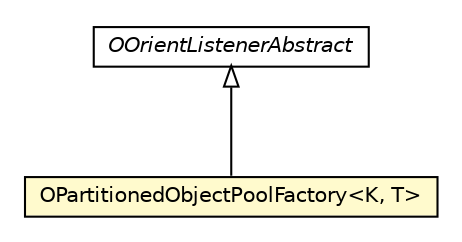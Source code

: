 #!/usr/local/bin/dot
#
# Class diagram 
# Generated by UMLGraph version R5_6-24-gf6e263 (http://www.umlgraph.org/)
#

digraph G {
	edge [fontname="Helvetica",fontsize=10,labelfontname="Helvetica",labelfontsize=10];
	node [fontname="Helvetica",fontsize=10,shape=plaintext];
	nodesep=0.25;
	ranksep=0.5;
	// com.orientechnologies.common.concur.resource.OPartitionedObjectPoolFactory<K, T>
	c2773997 [label=<<table title="com.orientechnologies.common.concur.resource.OPartitionedObjectPoolFactory" border="0" cellborder="1" cellspacing="0" cellpadding="2" port="p" bgcolor="lemonChiffon" href="./OPartitionedObjectPoolFactory.html">
		<tr><td><table border="0" cellspacing="0" cellpadding="1">
<tr><td align="center" balign="center"> OPartitionedObjectPoolFactory&lt;K, T&gt; </td></tr>
		</table></td></tr>
		</table>>, URL="./OPartitionedObjectPoolFactory.html", fontname="Helvetica", fontcolor="black", fontsize=10.0];
	// com.orientechnologies.orient.core.OOrientListenerAbstract
	c2774149 [label=<<table title="com.orientechnologies.orient.core.OOrientListenerAbstract" border="0" cellborder="1" cellspacing="0" cellpadding="2" port="p" href="../../../orient/core/OOrientListenerAbstract.html">
		<tr><td><table border="0" cellspacing="0" cellpadding="1">
<tr><td align="center" balign="center"><font face="Helvetica-Oblique"> OOrientListenerAbstract </font></td></tr>
		</table></td></tr>
		</table>>, URL="../../../orient/core/OOrientListenerAbstract.html", fontname="Helvetica", fontcolor="black", fontsize=10.0];
	//com.orientechnologies.common.concur.resource.OPartitionedObjectPoolFactory<K, T> extends com.orientechnologies.orient.core.OOrientListenerAbstract
	c2774149:p -> c2773997:p [dir=back,arrowtail=empty];
}

